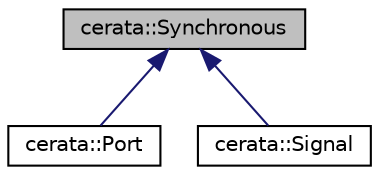 digraph "cerata::Synchronous"
{
 // LATEX_PDF_SIZE
  edge [fontname="Helvetica",fontsize="10",labelfontname="Helvetica",labelfontsize="10"];
  node [fontname="Helvetica",fontsize="10",shape=record];
  Node1 [label="cerata::Synchronous",height=0.2,width=0.4,color="black", fillcolor="grey75", style="filled", fontcolor="black",tooltip="Class to mark nodes with information for synchronous designs, e.g. clock domain."];
  Node1 -> Node2 [dir="back",color="midnightblue",fontsize="10",style="solid",fontname="Helvetica"];
  Node2 [label="cerata::Port",height=0.2,width=0.4,color="black", fillcolor="white", style="filled",URL="$classcerata_1_1_port.html",tooltip="A port is a terminator node on a graph."];
  Node1 -> Node3 [dir="back",color="midnightblue",fontsize="10",style="solid",fontname="Helvetica"];
  Node3 [label="cerata::Signal",height=0.2,width=0.4,color="black", fillcolor="white", style="filled",URL="$classcerata_1_1_signal.html",tooltip="A Signal Node."];
}

